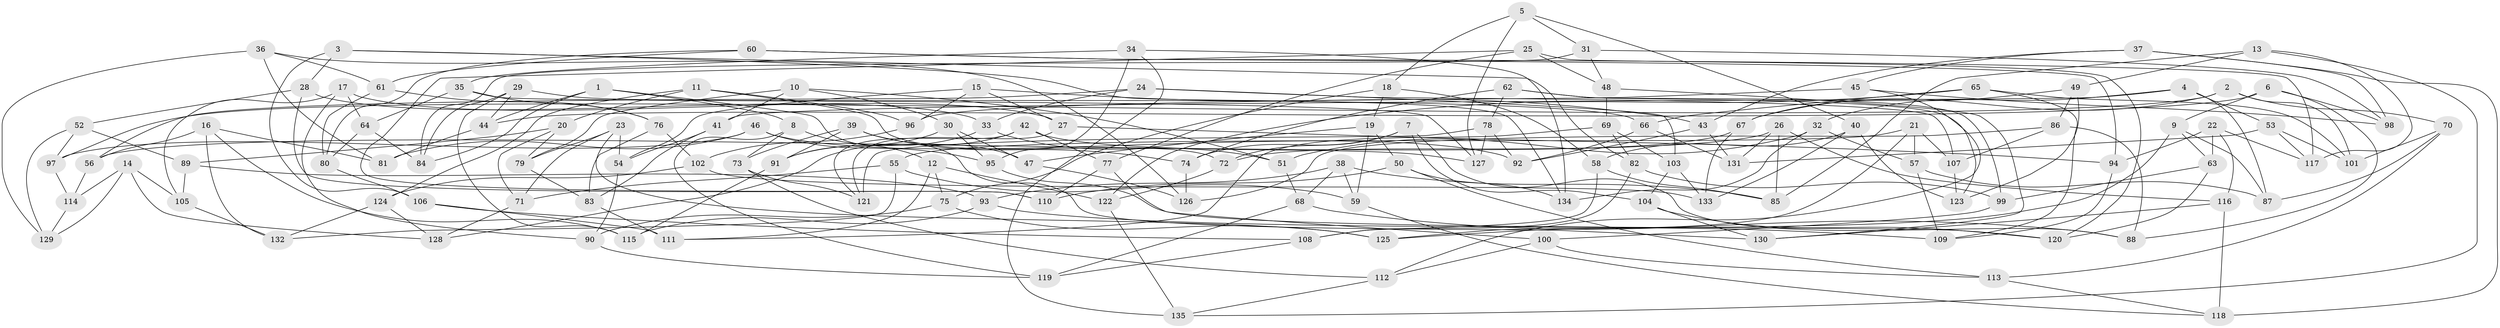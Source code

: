 // Generated by graph-tools (version 1.1) at 2025/26/03/09/25 03:26:56]
// undirected, 135 vertices, 270 edges
graph export_dot {
graph [start="1"]
  node [color=gray90,style=filled];
  1;
  2;
  3;
  4;
  5;
  6;
  7;
  8;
  9;
  10;
  11;
  12;
  13;
  14;
  15;
  16;
  17;
  18;
  19;
  20;
  21;
  22;
  23;
  24;
  25;
  26;
  27;
  28;
  29;
  30;
  31;
  32;
  33;
  34;
  35;
  36;
  37;
  38;
  39;
  40;
  41;
  42;
  43;
  44;
  45;
  46;
  47;
  48;
  49;
  50;
  51;
  52;
  53;
  54;
  55;
  56;
  57;
  58;
  59;
  60;
  61;
  62;
  63;
  64;
  65;
  66;
  67;
  68;
  69;
  70;
  71;
  72;
  73;
  74;
  75;
  76;
  77;
  78;
  79;
  80;
  81;
  82;
  83;
  84;
  85;
  86;
  87;
  88;
  89;
  90;
  91;
  92;
  93;
  94;
  95;
  96;
  97;
  98;
  99;
  100;
  101;
  102;
  103;
  104;
  105;
  106;
  107;
  108;
  109;
  110;
  111;
  112;
  113;
  114;
  115;
  116;
  117;
  118;
  119;
  120;
  121;
  122;
  123;
  124;
  125;
  126;
  127;
  128;
  129;
  130;
  131;
  132;
  133;
  134;
  135;
  1 -- 130;
  1 -- 8;
  1 -- 84;
  1 -- 44;
  2 -- 70;
  2 -- 67;
  2 -- 97;
  2 -- 101;
  3 -- 82;
  3 -- 134;
  3 -- 106;
  3 -- 28;
  4 -- 53;
  4 -- 87;
  4 -- 32;
  4 -- 41;
  5 -- 127;
  5 -- 40;
  5 -- 18;
  5 -- 31;
  6 -- 9;
  6 -- 88;
  6 -- 98;
  6 -- 44;
  7 -- 74;
  7 -- 72;
  7 -- 104;
  7 -- 88;
  8 -- 119;
  8 -- 73;
  8 -- 12;
  9 -- 125;
  9 -- 63;
  9 -- 87;
  10 -- 30;
  10 -- 79;
  10 -- 51;
  10 -- 41;
  11 -- 72;
  11 -- 20;
  11 -- 96;
  11 -- 124;
  12 -- 75;
  12 -- 111;
  12 -- 122;
  13 -- 85;
  13 -- 49;
  13 -- 117;
  13 -- 135;
  14 -- 114;
  14 -- 128;
  14 -- 105;
  14 -- 129;
  15 -- 43;
  15 -- 54;
  15 -- 27;
  15 -- 96;
  16 -- 81;
  16 -- 56;
  16 -- 115;
  16 -- 132;
  17 -- 64;
  17 -- 90;
  17 -- 105;
  17 -- 27;
  18 -- 19;
  18 -- 75;
  18 -- 58;
  19 -- 50;
  19 -- 59;
  19 -- 47;
  20 -- 79;
  20 -- 71;
  20 -- 89;
  21 -- 125;
  21 -- 57;
  21 -- 55;
  21 -- 107;
  22 -- 116;
  22 -- 117;
  22 -- 94;
  22 -- 63;
  23 -- 71;
  23 -- 125;
  23 -- 79;
  23 -- 54;
  24 -- 107;
  24 -- 33;
  24 -- 56;
  24 -- 103;
  25 -- 110;
  25 -- 48;
  25 -- 120;
  25 -- 77;
  26 -- 131;
  26 -- 56;
  26 -- 116;
  26 -- 85;
  27 -- 94;
  27 -- 121;
  28 -- 52;
  28 -- 110;
  28 -- 33;
  29 -- 66;
  29 -- 44;
  29 -- 115;
  29 -- 84;
  30 -- 47;
  30 -- 95;
  30 -- 91;
  31 -- 84;
  31 -- 48;
  31 -- 98;
  32 -- 57;
  32 -- 134;
  32 -- 51;
  33 -- 91;
  33 -- 51;
  34 -- 95;
  34 -- 134;
  34 -- 35;
  34 -- 135;
  35 -- 64;
  35 -- 76;
  35 -- 127;
  36 -- 126;
  36 -- 61;
  36 -- 129;
  36 -- 81;
  37 -- 118;
  37 -- 43;
  37 -- 45;
  37 -- 98;
  38 -- 93;
  38 -- 59;
  38 -- 68;
  38 -- 85;
  39 -- 74;
  39 -- 47;
  39 -- 73;
  39 -- 91;
  40 -- 123;
  40 -- 58;
  40 -- 133;
  41 -- 54;
  41 -- 83;
  42 -- 77;
  42 -- 127;
  42 -- 121;
  42 -- 128;
  43 -- 92;
  43 -- 131;
  44 -- 81;
  45 -- 112;
  45 -- 98;
  45 -- 96;
  46 -- 81;
  46 -- 97;
  46 -- 95;
  46 -- 92;
  47 -- 126;
  48 -- 130;
  48 -- 69;
  49 -- 67;
  49 -- 86;
  49 -- 123;
  50 -- 113;
  50 -- 134;
  50 -- 110;
  51 -- 68;
  52 -- 97;
  52 -- 129;
  52 -- 89;
  53 -- 131;
  53 -- 101;
  53 -- 117;
  54 -- 90;
  55 -- 132;
  55 -- 71;
  55 -- 59;
  56 -- 114;
  57 -- 87;
  57 -- 109;
  58 -- 85;
  58 -- 108;
  59 -- 118;
  60 -- 117;
  60 -- 61;
  60 -- 80;
  60 -- 94;
  61 -- 76;
  61 -- 80;
  62 -- 123;
  62 -- 74;
  62 -- 78;
  62 -- 99;
  63 -- 99;
  63 -- 120;
  64 -- 80;
  64 -- 84;
  65 -- 101;
  65 -- 66;
  65 -- 122;
  65 -- 109;
  66 -- 92;
  66 -- 131;
  67 -- 72;
  67 -- 133;
  68 -- 88;
  68 -- 119;
  69 -- 82;
  69 -- 111;
  69 -- 103;
  70 -- 101;
  70 -- 113;
  70 -- 87;
  71 -- 128;
  72 -- 122;
  73 -- 121;
  73 -- 112;
  74 -- 126;
  75 -- 90;
  75 -- 125;
  76 -- 102;
  76 -- 83;
  77 -- 110;
  77 -- 100;
  78 -- 92;
  78 -- 127;
  78 -- 121;
  79 -- 83;
  80 -- 106;
  82 -- 108;
  82 -- 99;
  83 -- 111;
  86 -- 88;
  86 -- 107;
  86 -- 126;
  89 -- 105;
  89 -- 93;
  90 -- 119;
  91 -- 115;
  93 -- 109;
  93 -- 115;
  94 -- 109;
  95 -- 120;
  96 -- 102;
  97 -- 114;
  99 -- 100;
  100 -- 112;
  100 -- 113;
  102 -- 124;
  102 -- 133;
  103 -- 133;
  103 -- 104;
  104 -- 130;
  104 -- 120;
  105 -- 132;
  106 -- 108;
  106 -- 111;
  107 -- 123;
  108 -- 119;
  112 -- 135;
  113 -- 118;
  114 -- 129;
  116 -- 118;
  116 -- 130;
  122 -- 135;
  124 -- 128;
  124 -- 132;
}
